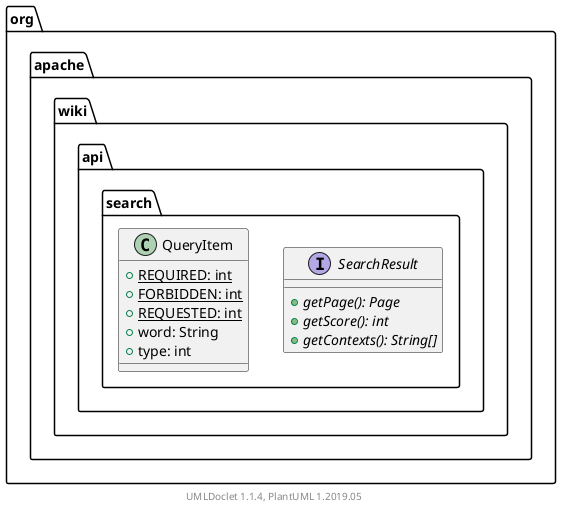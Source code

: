 @startuml

    namespace org.apache.wiki.api.search {

        interface SearchResult [[SearchResult.html]] {
            {abstract} +getPage(): Page
            {abstract} +getScore(): int
            {abstract} +getContexts(): String[]
        }

        class QueryItem [[QueryItem.html]] {
            {static} +REQUIRED: int
            {static} +FORBIDDEN: int
            {static} +REQUESTED: int
            +word: String
            +type: int
        }

    }


    center footer UMLDoclet 1.1.4, PlantUML 1.2019.05
@enduml
